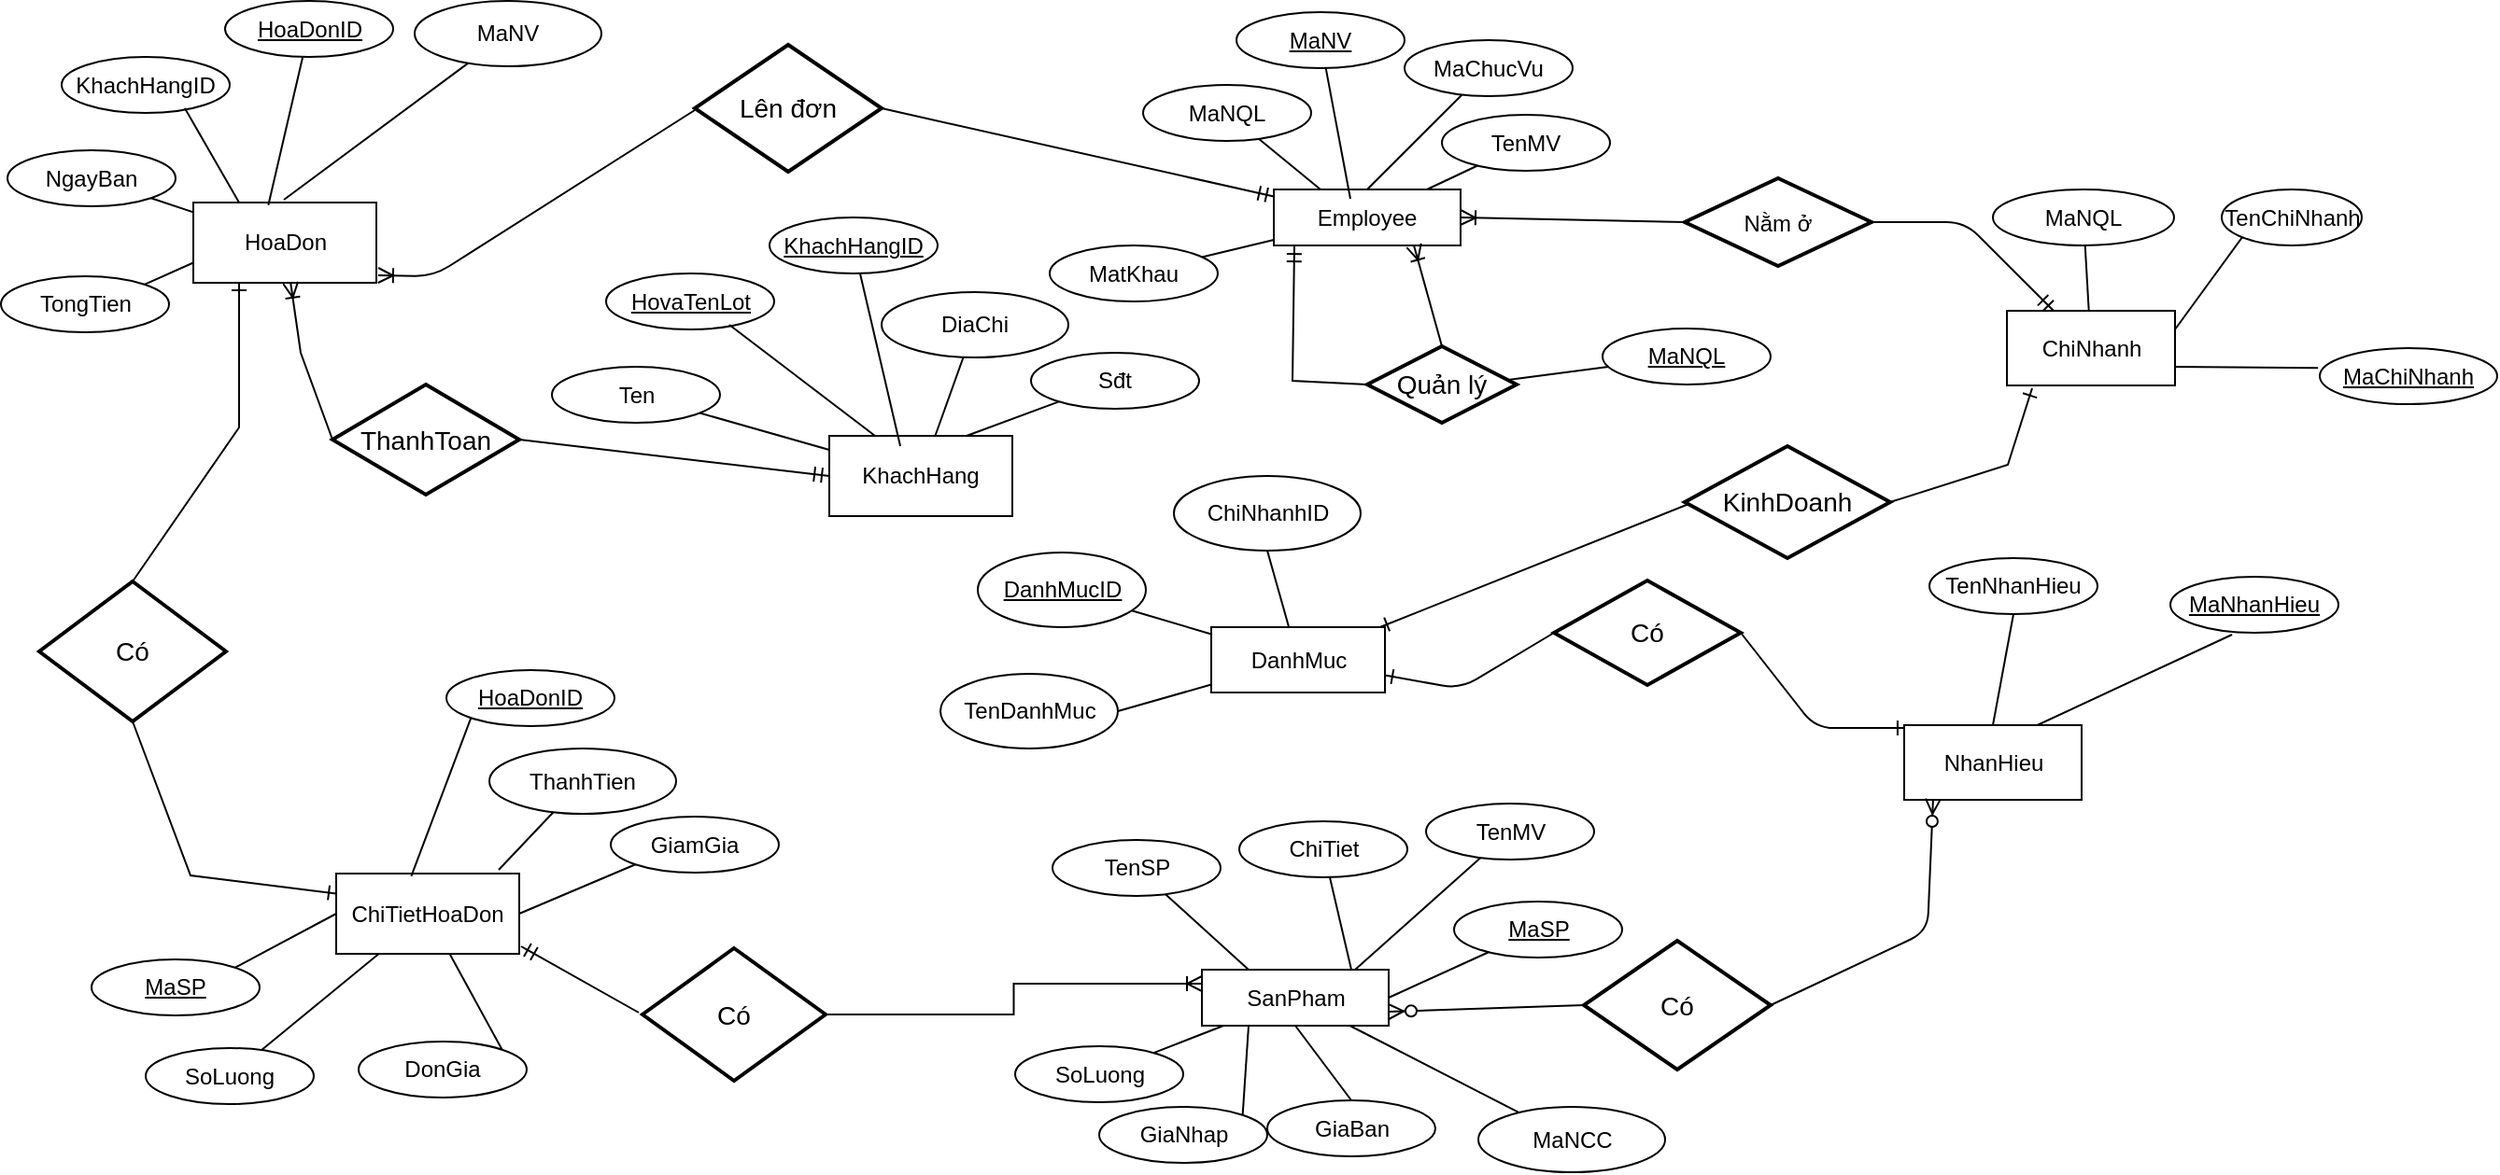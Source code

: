 <mxfile version="12.2.4" type="device" pages="1"><diagram id="_x_IiESc6k0myBUV_3Zr" name="Page-1"><mxGraphModel dx="3440" dy="748" grid="1" gridSize="10" guides="1" tooltips="1" connect="1" arrows="1" fold="1" page="1" pageScale="1" pageWidth="827" pageHeight="1169" math="0" shadow="0"><root><mxCell id="0"/><mxCell id="1" parent="0"/><mxCell id="TmPKmvp7IpZ8uY5S6Wpm-1" value="Employee" style="rounded=0;whiteSpace=wrap;html=1;direction=west;" parent="1" vertex="1"><mxGeometry x="-680" y="122.5" width="100" height="30" as="geometry"/></mxCell><mxCell id="TmPKmvp7IpZ8uY5S6Wpm-8" value="&lt;u&gt;MaNV&lt;/u&gt;" style="ellipse;whiteSpace=wrap;html=1;" parent="1" vertex="1"><mxGeometry x="-700" y="27.5" width="90" height="30" as="geometry"/></mxCell><mxCell id="TmPKmvp7IpZ8uY5S6Wpm-10" value="" style="endArrow=none;html=1;" parent="1" target="TmPKmvp7IpZ8uY5S6Wpm-8" edge="1"><mxGeometry width="50" height="50" relative="1" as="geometry"><mxPoint x="-639" y="127.5" as="sourcePoint"/><mxPoint x="-618" y="87.5" as="targetPoint"/></mxGeometry></mxCell><mxCell id="TmPKmvp7IpZ8uY5S6Wpm-11" value="MaNQL" style="ellipse;whiteSpace=wrap;html=1;" parent="1" vertex="1"><mxGeometry x="-750" y="66.5" width="90" height="30" as="geometry"/></mxCell><mxCell id="TmPKmvp7IpZ8uY5S6Wpm-14" value="" style="endArrow=none;html=1;exitX=0.75;exitY=1;exitDx=0;exitDy=0;" parent="1" source="TmPKmvp7IpZ8uY5S6Wpm-1" target="TmPKmvp7IpZ8uY5S6Wpm-11" edge="1"><mxGeometry width="50" height="50" relative="1" as="geometry"><mxPoint x="-740" y="127.5" as="sourcePoint"/><mxPoint x="-680" y="77.5" as="targetPoint"/></mxGeometry></mxCell><mxCell id="TmPKmvp7IpZ8uY5S6Wpm-15" value="MatKhau" style="ellipse;whiteSpace=wrap;html=1;" parent="1" vertex="1"><mxGeometry x="-800" y="152.5" width="90" height="30" as="geometry"/></mxCell><mxCell id="TmPKmvp7IpZ8uY5S6Wpm-16" value="TenMV" style="ellipse;whiteSpace=wrap;html=1;" parent="1" vertex="1"><mxGeometry x="-590" y="82.5" width="90" height="30" as="geometry"/></mxCell><mxCell id="TmPKmvp7IpZ8uY5S6Wpm-18" value="MaChucVu" style="ellipse;whiteSpace=wrap;html=1;" parent="1" vertex="1"><mxGeometry x="-610" y="42.5" width="90" height="30" as="geometry"/></mxCell><mxCell id="TmPKmvp7IpZ8uY5S6Wpm-20" value="" style="endArrow=none;html=1;" parent="1" source="TmPKmvp7IpZ8uY5S6Wpm-1" target="TmPKmvp7IpZ8uY5S6Wpm-15" edge="1"><mxGeometry width="50" height="50" relative="1" as="geometry"><mxPoint x="-800" y="227.5" as="sourcePoint"/><mxPoint x="-750" y="177.5" as="targetPoint"/></mxGeometry></mxCell><mxCell id="TmPKmvp7IpZ8uY5S6Wpm-21" value="" style="endArrow=none;html=1;exitX=0.5;exitY=1;exitDx=0;exitDy=0;" parent="1" source="TmPKmvp7IpZ8uY5S6Wpm-1" target="TmPKmvp7IpZ8uY5S6Wpm-18" edge="1"><mxGeometry width="50" height="50" relative="1" as="geometry"><mxPoint x="-670" y="147.5" as="sourcePoint"/><mxPoint x="-690" y="147.5" as="targetPoint"/></mxGeometry></mxCell><mxCell id="TmPKmvp7IpZ8uY5S6Wpm-22" value="" style="endArrow=none;html=1;entryX=0.18;entryY=1;entryDx=0;entryDy=0;entryPerimeter=0;" parent="1" source="TmPKmvp7IpZ8uY5S6Wpm-16" target="TmPKmvp7IpZ8uY5S6Wpm-1" edge="1"><mxGeometry width="50" height="50" relative="1" as="geometry"><mxPoint x="-660" y="157.5" as="sourcePoint"/><mxPoint x="-680" y="157.5" as="targetPoint"/></mxGeometry></mxCell><mxCell id="RlTYgYlYOI-cRhP62YDT-43" style="edgeStyle=none;rounded=0;orthogonalLoop=1;jettySize=auto;html=1;exitX=0;exitY=0.5;exitDx=0;exitDy=0;entryX=0.89;entryY=-0.017;entryDx=0;entryDy=0;entryPerimeter=0;startArrow=none;startFill=0;endArrow=ERmandOne;endFill=0;" edge="1" parent="1" source="RlTYgYlYOI-cRhP62YDT-58" target="TmPKmvp7IpZ8uY5S6Wpm-1"><mxGeometry relative="1" as="geometry"><mxPoint x="-622.5" y="227.5" as="sourcePoint"/><Array as="points"><mxPoint x="-670" y="225"/></Array></mxGeometry></mxCell><mxCell id="TmPKmvp7IpZ8uY5S6Wpm-24" value="&lt;u&gt;MaNQL&lt;/u&gt;" style="ellipse;whiteSpace=wrap;html=1;" parent="1" vertex="1"><mxGeometry x="-504" y="197" width="90" height="30" as="geometry"/></mxCell><mxCell id="TmPKmvp7IpZ8uY5S6Wpm-25" value="" style="endArrow=none;html=1;exitX=1;exitY=1;exitDx=0;exitDy=0;" parent="1" target="TmPKmvp7IpZ8uY5S6Wpm-24" edge="1"><mxGeometry width="50" height="50" relative="1" as="geometry"><mxPoint x="-577.5" y="227.5" as="sourcePoint"/><mxPoint x="-750" y="237.5" as="targetPoint"/></mxGeometry></mxCell><mxCell id="TmPKmvp7IpZ8uY5S6Wpm-28" value="" style="endArrow=ERoneToMany;startArrow=none;html=1;startFill=0;endFill=0;exitX=0.5;exitY=0;exitDx=0;exitDy=0;entryX=0.25;entryY=0;entryDx=0;entryDy=0;" parent="1" source="RlTYgYlYOI-cRhP62YDT-58" target="TmPKmvp7IpZ8uY5S6Wpm-1" edge="1"><mxGeometry width="50" height="50" relative="1" as="geometry"><mxPoint x="-600" y="190" as="sourcePoint"/><mxPoint x="-750" y="237.5" as="targetPoint"/><Array as="points"/></mxGeometry></mxCell><mxCell id="TmPKmvp7IpZ8uY5S6Wpm-39" value="" style="endArrow=ERoneToMany;html=1;startArrow=none;startFill=0;endFill=0;entryX=0;entryY=0.5;entryDx=0;entryDy=0;exitX=0;exitY=0.5;exitDx=0;exitDy=0;" parent="1" source="RlTYgYlYOI-cRhP62YDT-57" target="TmPKmvp7IpZ8uY5S6Wpm-1" edge="1"><mxGeometry width="50" height="50" relative="1" as="geometry"><mxPoint x="-457.128" y="141.223" as="sourcePoint"/><mxPoint x="-580" y="150" as="targetPoint"/></mxGeometry></mxCell><mxCell id="TmPKmvp7IpZ8uY5S6Wpm-40" value="" style="endArrow=ERmandOne;html=1;endFill=0;exitX=1;exitY=0.5;exitDx=0;exitDy=0;startArrow=none;startFill=0;" parent="1" source="RlTYgYlYOI-cRhP62YDT-57" target="TmPKmvp7IpZ8uY5S6Wpm-41" edge="1"><mxGeometry width="50" height="50" relative="1" as="geometry"><mxPoint x="-370" y="142.5" as="sourcePoint"/><mxPoint x="-410" y="220" as="targetPoint"/><Array as="points"><mxPoint x="-310" y="140"/></Array></mxGeometry></mxCell><mxCell id="TmPKmvp7IpZ8uY5S6Wpm-52" style="edgeStyle=none;rounded=0;orthogonalLoop=1;jettySize=auto;html=1;startArrow=none;startFill=0;endArrow=none;endFill=0;" parent="1" source="TmPKmvp7IpZ8uY5S6Wpm-41" target="TmPKmvp7IpZ8uY5S6Wpm-47" edge="1"><mxGeometry relative="1" as="geometry"><mxPoint x="-322.5" y="187.5" as="sourcePoint"/></mxGeometry></mxCell><mxCell id="TmPKmvp7IpZ8uY5S6Wpm-53" style="edgeStyle=none;rounded=0;orthogonalLoop=1;jettySize=auto;html=1;exitX=1;exitY=0.25;exitDx=0;exitDy=0;entryX=0;entryY=1;entryDx=0;entryDy=0;startArrow=none;startFill=0;endArrow=none;endFill=0;" parent="1" source="TmPKmvp7IpZ8uY5S6Wpm-41" target="TmPKmvp7IpZ8uY5S6Wpm-44" edge="1"><mxGeometry relative="1" as="geometry"/></mxCell><mxCell id="TmPKmvp7IpZ8uY5S6Wpm-54" style="edgeStyle=none;rounded=0;orthogonalLoop=1;jettySize=auto;html=1;exitX=1;exitY=0.75;exitDx=0;exitDy=0;entryX=0;entryY=1;entryDx=0;entryDy=0;startArrow=none;startFill=0;endArrow=none;endFill=0;" parent="1" source="TmPKmvp7IpZ8uY5S6Wpm-41" edge="1"><mxGeometry relative="1" as="geometry"><mxPoint x="-120.909" y="218.163" as="targetPoint"/></mxGeometry></mxCell><mxCell id="TmPKmvp7IpZ8uY5S6Wpm-41" value="ChiNhanh" style="rounded=0;whiteSpace=wrap;html=1;" parent="1" vertex="1"><mxGeometry x="-287.5" y="187.5" width="90" height="40" as="geometry"/></mxCell><mxCell id="TmPKmvp7IpZ8uY5S6Wpm-44" value="TenChiNhanh" style="ellipse;whiteSpace=wrap;html=1;" parent="1" vertex="1"><mxGeometry x="-172.5" y="122.5" width="75" height="30" as="geometry"/></mxCell><mxCell id="TmPKmvp7IpZ8uY5S6Wpm-45" value="&lt;u&gt;MaChiNhanh&lt;/u&gt;" style="ellipse;whiteSpace=wrap;html=1;" parent="1" vertex="1"><mxGeometry x="-120" y="207.5" width="95" height="30" as="geometry"/></mxCell><mxCell id="TmPKmvp7IpZ8uY5S6Wpm-47" value="MaNQL" style="ellipse;whiteSpace=wrap;html=1;" parent="1" vertex="1"><mxGeometry x="-295" y="122.5" width="97" height="30" as="geometry"/></mxCell><mxCell id="TmPKmvp7IpZ8uY5S6Wpm-57" style="edgeStyle=none;rounded=0;orthogonalLoop=1;jettySize=auto;html=1;entryX=0.15;entryY=1.038;entryDx=0;entryDy=0;startArrow=none;startFill=0;endArrow=ERone;endFill=0;exitX=1;exitY=0.5;exitDx=0;exitDy=0;entryPerimeter=0;" parent="1" source="RlTYgYlYOI-cRhP62YDT-55" target="TmPKmvp7IpZ8uY5S6Wpm-41" edge="1"><mxGeometry relative="1" as="geometry"><mxPoint x="-358" y="279.485" as="sourcePoint"/><Array as="points"><mxPoint x="-287" y="270"/></Array></mxGeometry></mxCell><mxCell id="TmPKmvp7IpZ8uY5S6Wpm-58" style="edgeStyle=none;rounded=0;orthogonalLoop=1;jettySize=auto;html=1;exitX=0.088;exitY=0.467;exitDx=0;exitDy=0;startArrow=none;startFill=0;endArrow=ERone;endFill=0;exitPerimeter=0;" parent="1" source="RlTYgYlYOI-cRhP62YDT-55" target="TmPKmvp7IpZ8uY5S6Wpm-59" edge="1"><mxGeometry relative="1" as="geometry"><mxPoint x="-625" y="370" as="targetPoint"/><mxPoint x="-433" y="291.995" as="sourcePoint"/></mxGeometry></mxCell><mxCell id="TmPKmvp7IpZ8uY5S6Wpm-60" style="edgeStyle=none;rounded=0;orthogonalLoop=1;jettySize=auto;html=1;startArrow=none;startFill=0;endArrow=none;endFill=0;" parent="1" source="TmPKmvp7IpZ8uY5S6Wpm-59" target="TmPKmvp7IpZ8uY5S6Wpm-61" edge="1"><mxGeometry relative="1" as="geometry"><mxPoint x="-773.5" y="388.5" as="targetPoint"/></mxGeometry></mxCell><mxCell id="TmPKmvp7IpZ8uY5S6Wpm-63" value="" style="edgeStyle=none;rounded=0;orthogonalLoop=1;jettySize=auto;html=1;startArrow=none;startFill=0;endArrow=none;endFill=0;entryX=1;entryY=0.5;entryDx=0;entryDy=0;" parent="1" source="TmPKmvp7IpZ8uY5S6Wpm-59" target="TmPKmvp7IpZ8uY5S6Wpm-64" edge="1"><mxGeometry relative="1" as="geometry"><mxPoint x="-743.5" y="397.81" as="targetPoint"/></mxGeometry></mxCell><mxCell id="TmPKmvp7IpZ8uY5S6Wpm-59" value="DanhMuc" style="rounded=0;whiteSpace=wrap;html=1;" parent="1" vertex="1"><mxGeometry x="-713.5" y="357" width="93" height="35" as="geometry"/></mxCell><mxCell id="TmPKmvp7IpZ8uY5S6Wpm-61" value="&lt;u&gt;DanhMucID&lt;/u&gt;" style="ellipse;whiteSpace=wrap;html=1;" parent="1" vertex="1"><mxGeometry x="-838.5" y="317" width="90" height="40" as="geometry"/></mxCell><mxCell id="TmPKmvp7IpZ8uY5S6Wpm-64" value="TenDanhMuc" style="ellipse;whiteSpace=wrap;html=1;" parent="1" vertex="1"><mxGeometry x="-858.5" y="382" width="95" height="40" as="geometry"/></mxCell><mxCell id="TmPKmvp7IpZ8uY5S6Wpm-68" value="" style="edgeStyle=none;rounded=0;orthogonalLoop=1;jettySize=auto;html=1;startArrow=none;startFill=0;endArrow=none;endFill=0;exitX=0.5;exitY=1;exitDx=0;exitDy=0;" parent="1" target="TmPKmvp7IpZ8uY5S6Wpm-59" edge="1" source="TmPKmvp7IpZ8uY5S6Wpm-66"><mxGeometry relative="1" as="geometry"><mxPoint x="-663.5" y="438" as="targetPoint"/><mxPoint x="-633.027" y="341.912" as="sourcePoint"/></mxGeometry></mxCell><mxCell id="TmPKmvp7IpZ8uY5S6Wpm-66" value="ChiNhanhID" style="ellipse;whiteSpace=wrap;html=1;" parent="1" vertex="1"><mxGeometry x="-733.5" y="276" width="100" height="40" as="geometry"/></mxCell><mxCell id="TmPKmvp7IpZ8uY5S6Wpm-69" value="NhanHieu" style="rounded=0;whiteSpace=wrap;html=1;" parent="1" vertex="1"><mxGeometry x="-342.5" y="409.5" width="95" height="40" as="geometry"/></mxCell><mxCell id="pbFujCSzRlfH95F6K-B1-1" value="" style="endArrow=ERone;html=1;exitX=0;exitY=0.5;exitDx=0;exitDy=0;startArrow=none;startFill=0;endFill=0;" parent="1" source="RlTYgYlYOI-cRhP62YDT-52" target="TmPKmvp7IpZ8uY5S6Wpm-59" edge="1"><mxGeometry width="50" height="50" relative="1" as="geometry"><mxPoint x="-588.5" y="402" as="sourcePoint"/><mxPoint x="-808.5" y="492" as="targetPoint"/><Array as="points"><mxPoint x="-580" y="390"/></Array></mxGeometry></mxCell><mxCell id="pbFujCSzRlfH95F6K-B1-3" value="&lt;u&gt;MaNhanHieu&lt;/u&gt;" style="ellipse;whiteSpace=wrap;html=1;" parent="1" vertex="1"><mxGeometry x="-200" y="330" width="90" height="30" as="geometry"/></mxCell><mxCell id="pbFujCSzRlfH95F6K-B1-4" value="TenNhanHieu" style="ellipse;whiteSpace=wrap;html=1;" parent="1" vertex="1"><mxGeometry x="-329" y="320" width="90" height="30" as="geometry"/></mxCell><mxCell id="pbFujCSzRlfH95F6K-B1-11" value="" style="endArrow=none;html=1;entryX=0.5;entryY=1;entryDx=0;entryDy=0;exitX=0.5;exitY=0;exitDx=0;exitDy=0;" parent="1" source="TmPKmvp7IpZ8uY5S6Wpm-69" target="pbFujCSzRlfH95F6K-B1-4" edge="1"><mxGeometry width="50" height="50" relative="1" as="geometry"><mxPoint x="-270" y="400" as="sourcePoint"/><mxPoint x="-220" y="350" as="targetPoint"/></mxGeometry></mxCell><mxCell id="pbFujCSzRlfH95F6K-B1-12" value="" style="endArrow=none;html=1;entryX=0.367;entryY=1.033;entryDx=0;entryDy=0;entryPerimeter=0;exitX=0.75;exitY=0;exitDx=0;exitDy=0;" parent="1" source="TmPKmvp7IpZ8uY5S6Wpm-69" target="pbFujCSzRlfH95F6K-B1-3" edge="1"><mxGeometry width="50" height="50" relative="1" as="geometry"><mxPoint x="-180" y="430" as="sourcePoint"/><mxPoint x="-130" y="380" as="targetPoint"/></mxGeometry></mxCell><mxCell id="pbFujCSzRlfH95F6K-B1-14" value="SanPham" style="rounded=0;whiteSpace=wrap;html=1;direction=west;" parent="1" vertex="1"><mxGeometry x="-718.5" y="540.5" width="100" height="30" as="geometry"/></mxCell><mxCell id="pbFujCSzRlfH95F6K-B1-15" value="&lt;u&gt;MaSP&lt;/u&gt;" style="ellipse;whiteSpace=wrap;html=1;" parent="1" vertex="1"><mxGeometry x="-583.5" y="504" width="90" height="30" as="geometry"/></mxCell><mxCell id="pbFujCSzRlfH95F6K-B1-16" value="" style="endArrow=none;html=1;" parent="1" target="pbFujCSzRlfH95F6K-B1-15" edge="1"><mxGeometry width="50" height="50" relative="1" as="geometry"><mxPoint x="-618.5" y="555.5" as="sourcePoint"/><mxPoint x="-646.5" y="520.5" as="targetPoint"/></mxGeometry></mxCell><mxCell id="pbFujCSzRlfH95F6K-B1-17" value="TenSP" style="ellipse;whiteSpace=wrap;html=1;" parent="1" vertex="1"><mxGeometry x="-798.5" y="471" width="90" height="30" as="geometry"/></mxCell><mxCell id="pbFujCSzRlfH95F6K-B1-18" value="" style="endArrow=none;html=1;exitX=0.75;exitY=1;exitDx=0;exitDy=0;" parent="1" source="pbFujCSzRlfH95F6K-B1-14" target="pbFujCSzRlfH95F6K-B1-17" edge="1"><mxGeometry width="50" height="50" relative="1" as="geometry"><mxPoint x="-768.5" y="560.5" as="sourcePoint"/><mxPoint x="-748.93" y="525.103" as="targetPoint"/></mxGeometry></mxCell><mxCell id="pbFujCSzRlfH95F6K-B1-19" value="SoLuong" style="ellipse;whiteSpace=wrap;html=1;" parent="1" vertex="1"><mxGeometry x="-818.5" y="581.5" width="90" height="30" as="geometry"/></mxCell><mxCell id="pbFujCSzRlfH95F6K-B1-20" value="TenMV" style="ellipse;whiteSpace=wrap;html=1;" parent="1" vertex="1"><mxGeometry x="-598.5" y="451.5" width="90" height="30" as="geometry"/></mxCell><mxCell id="pbFujCSzRlfH95F6K-B1-21" value="ChiTiet" style="ellipse;whiteSpace=wrap;html=1;" parent="1" vertex="1"><mxGeometry x="-698.5" y="461" width="90" height="30" as="geometry"/></mxCell><mxCell id="pbFujCSzRlfH95F6K-B1-22" value="" style="endArrow=none;html=1;" parent="1" source="pbFujCSzRlfH95F6K-B1-14" target="pbFujCSzRlfH95F6K-B1-19" edge="1"><mxGeometry width="50" height="50" relative="1" as="geometry"><mxPoint x="-828.5" y="660.5" as="sourcePoint"/><mxPoint x="-778.5" y="610.5" as="targetPoint"/></mxGeometry></mxCell><mxCell id="pbFujCSzRlfH95F6K-B1-23" value="" style="endArrow=none;html=1;" parent="1" target="pbFujCSzRlfH95F6K-B1-21" edge="1"><mxGeometry width="50" height="50" relative="1" as="geometry"><mxPoint x="-638.5" y="540.5" as="sourcePoint"/><mxPoint x="-718.5" y="580.5" as="targetPoint"/></mxGeometry></mxCell><mxCell id="pbFujCSzRlfH95F6K-B1-24" value="" style="endArrow=none;html=1;entryX=0.18;entryY=1;entryDx=0;entryDy=0;entryPerimeter=0;" parent="1" source="pbFujCSzRlfH95F6K-B1-20" target="pbFujCSzRlfH95F6K-B1-14" edge="1"><mxGeometry width="50" height="50" relative="1" as="geometry"><mxPoint x="-688.5" y="590.5" as="sourcePoint"/><mxPoint x="-708.5" y="590.5" as="targetPoint"/></mxGeometry></mxCell><mxCell id="pbFujCSzRlfH95F6K-B1-26" value="GiaNhap" style="ellipse;whiteSpace=wrap;html=1;" parent="1" vertex="1"><mxGeometry x="-773.5" y="614" width="90" height="30" as="geometry"/></mxCell><mxCell id="pbFujCSzRlfH95F6K-B1-27" value="" style="endArrow=none;html=1;entryX=1;entryY=0;entryDx=0;entryDy=0;exitX=0.75;exitY=0;exitDx=0;exitDy=0;" parent="1" source="pbFujCSzRlfH95F6K-B1-14" target="pbFujCSzRlfH95F6K-B1-26" edge="1"><mxGeometry width="50" height="50" relative="1" as="geometry"><mxPoint x="-686" y="638" as="sourcePoint"/><mxPoint x="-778.5" y="670.5" as="targetPoint"/></mxGeometry></mxCell><mxCell id="pbFujCSzRlfH95F6K-B1-29" value="GiaBan" style="ellipse;whiteSpace=wrap;html=1;" parent="1" vertex="1"><mxGeometry x="-683.5" y="610.5" width="90" height="30" as="geometry"/></mxCell><mxCell id="pbFujCSzRlfH95F6K-B1-30" value="MaNCC" style="ellipse;whiteSpace=wrap;html=1;" parent="1" vertex="1"><mxGeometry x="-570.5" y="614" width="100" height="35" as="geometry"/></mxCell><mxCell id="pbFujCSzRlfH95F6K-B1-31" value="" style="endArrow=none;html=1;exitX=0.5;exitY=0;exitDx=0;exitDy=0;entryX=0.5;entryY=0;entryDx=0;entryDy=0;" parent="1" source="pbFujCSzRlfH95F6K-B1-29" target="pbFujCSzRlfH95F6K-B1-14" edge="1"><mxGeometry width="50" height="50" relative="1" as="geometry"><mxPoint x="-838.5" y="710.5" as="sourcePoint"/><mxPoint x="-788.5" y="660.5" as="targetPoint"/></mxGeometry></mxCell><mxCell id="pbFujCSzRlfH95F6K-B1-32" value="" style="endArrow=none;html=1;" parent="1" source="pbFujCSzRlfH95F6K-B1-14" target="pbFujCSzRlfH95F6K-B1-30" edge="1"><mxGeometry width="50" height="50" relative="1" as="geometry"><mxPoint x="-688.5" y="680.5" as="sourcePoint"/><mxPoint x="-638.5" y="630.5" as="targetPoint"/></mxGeometry></mxCell><mxCell id="pbFujCSzRlfH95F6K-B1-34" value="ChiTietHoaDon" style="rounded=0;whiteSpace=wrap;html=1;direction=west;" parent="1" vertex="1"><mxGeometry x="-1182" y="489" width="98" height="43" as="geometry"/></mxCell><mxCell id="pbFujCSzRlfH95F6K-B1-35" value="&lt;u&gt;HoaDonID&lt;/u&gt;" style="ellipse;whiteSpace=wrap;html=1;" parent="1" vertex="1"><mxGeometry x="-1123" y="380" width="90" height="30" as="geometry"/></mxCell><mxCell id="pbFujCSzRlfH95F6K-B1-36" value="" style="endArrow=none;html=1;exitX=0.59;exitY=0.967;exitDx=0;exitDy=0;exitPerimeter=0;entryX=0;entryY=1;entryDx=0;entryDy=0;" parent="1" source="pbFujCSzRlfH95F6K-B1-34" target="pbFujCSzRlfH95F6K-B1-35" edge="1"><mxGeometry width="50" height="50" relative="1" as="geometry"><mxPoint x="-1131.5" y="508.5" as="sourcePoint"/><mxPoint x="-1123.342" y="410.959" as="targetPoint"/></mxGeometry></mxCell><mxCell id="pbFujCSzRlfH95F6K-B1-37" value="&lt;u&gt;MaSP&lt;/u&gt;" style="ellipse;whiteSpace=wrap;html=1;" parent="1" vertex="1"><mxGeometry x="-1313" y="535" width="90" height="30" as="geometry"/></mxCell><mxCell id="pbFujCSzRlfH95F6K-B1-38" value="" style="endArrow=none;html=1;exitX=1;exitY=0.5;exitDx=0;exitDy=0;entryX=1;entryY=0;entryDx=0;entryDy=0;" parent="1" source="pbFujCSzRlfH95F6K-B1-34" target="pbFujCSzRlfH95F6K-B1-37" edge="1"><mxGeometry width="50" height="50" relative="1" as="geometry"><mxPoint x="-1232.5" y="508.5" as="sourcePoint"/><mxPoint x="-1212.93" y="473.103" as="targetPoint"/></mxGeometry></mxCell><mxCell id="pbFujCSzRlfH95F6K-B1-39" value="SoLuong" style="ellipse;whiteSpace=wrap;html=1;" parent="1" vertex="1"><mxGeometry x="-1284" y="582.5" width="90" height="30" as="geometry"/></mxCell><mxCell id="pbFujCSzRlfH95F6K-B1-42" value="" style="endArrow=none;html=1;" parent="1" source="pbFujCSzRlfH95F6K-B1-34" target="pbFujCSzRlfH95F6K-B1-39" edge="1"><mxGeometry width="50" height="50" relative="1" as="geometry"><mxPoint x="-1292.5" y="608.5" as="sourcePoint"/><mxPoint x="-1242.5" y="558.5" as="targetPoint"/></mxGeometry></mxCell><mxCell id="pbFujCSzRlfH95F6K-B1-45" value="DonGia" style="ellipse;whiteSpace=wrap;html=1;" parent="1" vertex="1"><mxGeometry x="-1170" y="579" width="90" height="30" as="geometry"/></mxCell><mxCell id="pbFujCSzRlfH95F6K-B1-46" value="" style="endArrow=none;html=1;entryX=1;entryY=0;entryDx=0;entryDy=0;" parent="1" source="pbFujCSzRlfH95F6K-B1-34" target="pbFujCSzRlfH95F6K-B1-45" edge="1"><mxGeometry width="50" height="50" relative="1" as="geometry"><mxPoint x="-1150" y="586" as="sourcePoint"/><mxPoint x="-1242.5" y="618.5" as="targetPoint"/></mxGeometry></mxCell><mxCell id="pbFujCSzRlfH95F6K-B1-47" value="GiamGia" style="ellipse;whiteSpace=wrap;html=1;" parent="1" vertex="1"><mxGeometry x="-1035" y="458.5" width="90" height="30" as="geometry"/></mxCell><mxCell id="pbFujCSzRlfH95F6K-B1-48" value="ThanhTien" style="ellipse;whiteSpace=wrap;html=1;" parent="1" vertex="1"><mxGeometry x="-1100" y="422" width="100" height="35" as="geometry"/></mxCell><mxCell id="pbFujCSzRlfH95F6K-B1-49" value="" style="endArrow=none;html=1;exitX=0;exitY=1;exitDx=0;exitDy=0;entryX=0;entryY=0.5;entryDx=0;entryDy=0;" parent="1" source="pbFujCSzRlfH95F6K-B1-47" target="pbFujCSzRlfH95F6K-B1-34" edge="1"><mxGeometry width="50" height="50" relative="1" as="geometry"><mxPoint x="-1302.5" y="658.5" as="sourcePoint"/><mxPoint x="-1252.5" y="608.5" as="targetPoint"/></mxGeometry></mxCell><mxCell id="pbFujCSzRlfH95F6K-B1-50" value="" style="endArrow=none;html=1;" parent="1" target="pbFujCSzRlfH95F6K-B1-48" edge="1"><mxGeometry width="50" height="50" relative="1" as="geometry"><mxPoint x="-1095" y="487" as="sourcePoint"/><mxPoint x="-1102.5" y="578.5" as="targetPoint"/></mxGeometry></mxCell><mxCell id="pbFujCSzRlfH95F6K-B1-54" value="" style="endArrow=ERzeroToMany;html=1;exitX=1;exitY=0.5;exitDx=0;exitDy=0;endFill=1;entryX=0.163;entryY=0.988;entryDx=0;entryDy=0;entryPerimeter=0;" parent="1" source="RlTYgYlYOI-cRhP62YDT-54" target="TmPKmvp7IpZ8uY5S6Wpm-69" edge="1"><mxGeometry width="50" height="50" relative="1" as="geometry"><mxPoint x="-405" y="495" as="sourcePoint"/><mxPoint x="-275.5" y="410" as="targetPoint"/><Array as="points"><mxPoint x="-330" y="520"/></Array></mxGeometry></mxCell><mxCell id="pbFujCSzRlfH95F6K-B1-56" value="" style="endArrow=none;html=1;entryX=0;entryY=0.5;entryDx=0;entryDy=0;exitX=0;exitY=0.25;exitDx=0;exitDy=0;endFill=0;startArrow=ERzeroToMany;startFill=1;" parent="1" source="pbFujCSzRlfH95F6K-B1-14" target="RlTYgYlYOI-cRhP62YDT-54" edge="1"><mxGeometry width="50" height="50" relative="1" as="geometry"><mxPoint x="-548.5" y="585.5" as="sourcePoint"/><mxPoint x="-513.5" y="556.5" as="targetPoint"/></mxGeometry></mxCell><mxCell id="pbFujCSzRlfH95F6K-B1-57" value="" style="endArrow=none;html=1;entryX=1;entryY=0.5;entryDx=0;entryDy=0;endFill=0;startArrow=ERone;startFill=0;exitX=0.005;exitY=0.038;exitDx=0;exitDy=0;exitPerimeter=0;" parent="1" source="TmPKmvp7IpZ8uY5S6Wpm-69" edge="1"><mxGeometry width="50" height="50" relative="1" as="geometry"><mxPoint x="-340" y="408" as="sourcePoint"/><mxPoint x="-430" y="360" as="targetPoint"/><Array as="points"><mxPoint x="-390" y="411"/></Array></mxGeometry></mxCell><mxCell id="pbFujCSzRlfH95F6K-B1-58" value="" style="endArrow=ERmandOne;html=1;entryX=-0.01;entryY=0.093;entryDx=0;entryDy=0;entryPerimeter=0;exitX=0;exitY=0.5;exitDx=0;exitDy=0;startArrow=none;startFill=0;endFill=0;" parent="1" target="pbFujCSzRlfH95F6K-B1-34" edge="1"><mxGeometry width="50" height="50" relative="1" as="geometry"><mxPoint x="-1020" y="563.5" as="sourcePoint"/><mxPoint x="-1005" y="596" as="targetPoint"/></mxGeometry></mxCell><mxCell id="RlTYgYlYOI-cRhP62YDT-3" value="" style="edgeStyle=orthogonalEdgeStyle;rounded=0;orthogonalLoop=1;jettySize=auto;html=1;entryX=1;entryY=0.75;entryDx=0;entryDy=0;endArrow=ERoneToMany;endFill=0;exitX=1;exitY=0.5;exitDx=0;exitDy=0;" edge="1" parent="1" source="RlTYgYlYOI-cRhP62YDT-53" target="pbFujCSzRlfH95F6K-B1-14"><mxGeometry relative="1" as="geometry"><mxPoint x="-929.611" y="625.5" as="sourcePoint"/><mxPoint x="-798.5" y="548" as="targetPoint"/></mxGeometry></mxCell><mxCell id="RlTYgYlYOI-cRhP62YDT-12" value="HoaDon" style="rounded=0;whiteSpace=wrap;html=1;direction=west;" vertex="1" parent="1"><mxGeometry x="-1258.5" y="129.5" width="98" height="43" as="geometry"/></mxCell><mxCell id="RlTYgYlYOI-cRhP62YDT-13" value="&lt;u&gt;HoaDonID&lt;/u&gt;" style="ellipse;whiteSpace=wrap;html=1;" vertex="1" parent="1"><mxGeometry x="-1241.5" y="21.5" width="90" height="30" as="geometry"/></mxCell><mxCell id="RlTYgYlYOI-cRhP62YDT-14" value="" style="endArrow=none;html=1;exitX=0.59;exitY=0.967;exitDx=0;exitDy=0;exitPerimeter=0;" edge="1" parent="1" source="RlTYgYlYOI-cRhP62YDT-12" target="RlTYgYlYOI-cRhP62YDT-13"><mxGeometry width="50" height="50" relative="1" as="geometry"><mxPoint x="-1208" y="149" as="sourcePoint"/><mxPoint x="-1187" y="109" as="targetPoint"/></mxGeometry></mxCell><mxCell id="RlTYgYlYOI-cRhP62YDT-15" value="KhachHangID" style="ellipse;whiteSpace=wrap;html=1;" vertex="1" parent="1"><mxGeometry x="-1329" y="51.5" width="90" height="30" as="geometry"/></mxCell><mxCell id="RlTYgYlYOI-cRhP62YDT-16" value="" style="endArrow=none;html=1;exitX=0.75;exitY=1;exitDx=0;exitDy=0;entryX=0.733;entryY=0.917;entryDx=0;entryDy=0;entryPerimeter=0;" edge="1" parent="1" source="RlTYgYlYOI-cRhP62YDT-12" target="RlTYgYlYOI-cRhP62YDT-15"><mxGeometry width="50" height="50" relative="1" as="geometry"><mxPoint x="-1309" y="149" as="sourcePoint"/><mxPoint x="-1289.43" y="113.603" as="targetPoint"/></mxGeometry></mxCell><mxCell id="RlTYgYlYOI-cRhP62YDT-17" value="NgayBan" style="ellipse;whiteSpace=wrap;html=1;" vertex="1" parent="1"><mxGeometry x="-1358" y="101.5" width="90" height="30" as="geometry"/></mxCell><mxCell id="RlTYgYlYOI-cRhP62YDT-18" value="" style="endArrow=none;html=1;" edge="1" parent="1" source="RlTYgYlYOI-cRhP62YDT-12" target="RlTYgYlYOI-cRhP62YDT-17"><mxGeometry width="50" height="50" relative="1" as="geometry"><mxPoint x="-1369" y="249" as="sourcePoint"/><mxPoint x="-1319" y="199" as="targetPoint"/></mxGeometry></mxCell><mxCell id="RlTYgYlYOI-cRhP62YDT-19" value="TongTien" style="ellipse;whiteSpace=wrap;html=1;" vertex="1" parent="1"><mxGeometry x="-1361.5" y="169" width="90" height="30" as="geometry"/></mxCell><mxCell id="RlTYgYlYOI-cRhP62YDT-20" value="" style="endArrow=none;html=1;entryX=1;entryY=0;entryDx=0;entryDy=0;exitX=1;exitY=0.25;exitDx=0;exitDy=0;" edge="1" parent="1" source="RlTYgYlYOI-cRhP62YDT-12" target="RlTYgYlYOI-cRhP62YDT-19"><mxGeometry width="50" height="50" relative="1" as="geometry"><mxPoint x="-1226.5" y="226.5" as="sourcePoint"/><mxPoint x="-1319" y="259" as="targetPoint"/></mxGeometry></mxCell><mxCell id="RlTYgYlYOI-cRhP62YDT-22" value="MaNV" style="ellipse;whiteSpace=wrap;html=1;" vertex="1" parent="1"><mxGeometry x="-1140" y="21.5" width="100" height="35" as="geometry"/></mxCell><mxCell id="RlTYgYlYOI-cRhP62YDT-24" value="" style="endArrow=none;html=1;" edge="1" parent="1" target="RlTYgYlYOI-cRhP62YDT-22"><mxGeometry width="50" height="50" relative="1" as="geometry"><mxPoint x="-1210" y="128" as="sourcePoint"/><mxPoint x="-1179" y="219" as="targetPoint"/></mxGeometry></mxCell><mxCell id="RlTYgYlYOI-cRhP62YDT-25" value="" style="endArrow=ERoneToMany;html=1;entryX=-0.01;entryY=0.093;entryDx=0;entryDy=0;entryPerimeter=0;startArrow=none;startFill=0;endFill=0;" edge="1" parent="1" target="RlTYgYlYOI-cRhP62YDT-12"><mxGeometry width="50" height="50" relative="1" as="geometry"><mxPoint x="-990" y="80" as="sourcePoint"/><mxPoint x="-1081.5" y="236.5" as="targetPoint"/><Array as="points"><mxPoint x="-1130" y="169"/></Array></mxGeometry></mxCell><mxCell id="RlTYgYlYOI-cRhP62YDT-26" value="KhachHang" style="rounded=0;whiteSpace=wrap;html=1;direction=west;" vertex="1" parent="1"><mxGeometry x="-918" y="254.5" width="98" height="43" as="geometry"/></mxCell><mxCell id="RlTYgYlYOI-cRhP62YDT-27" value="&lt;u&gt;KhachHangID&lt;/u&gt;" style="ellipse;whiteSpace=wrap;html=1;" vertex="1" parent="1"><mxGeometry x="-950" y="137.5" width="90" height="30" as="geometry"/></mxCell><mxCell id="RlTYgYlYOI-cRhP62YDT-28" value="" style="endArrow=none;html=1;exitX=0.612;exitY=0.872;exitDx=0;exitDy=0;exitPerimeter=0;" edge="1" parent="1" source="RlTYgYlYOI-cRhP62YDT-26" target="RlTYgYlYOI-cRhP62YDT-27"><mxGeometry width="50" height="50" relative="1" as="geometry"><mxPoint x="-927" y="246.5" as="sourcePoint"/><mxPoint x="-895.5" y="225" as="targetPoint"/></mxGeometry></mxCell><mxCell id="RlTYgYlYOI-cRhP62YDT-29" value="&lt;u&gt;HovaTenLot&lt;/u&gt;" style="ellipse;whiteSpace=wrap;html=1;" vertex="1" parent="1"><mxGeometry x="-1037.5" y="167.5" width="90" height="30" as="geometry"/></mxCell><mxCell id="RlTYgYlYOI-cRhP62YDT-30" value="" style="endArrow=none;html=1;exitX=0.75;exitY=1;exitDx=0;exitDy=0;entryX=0.733;entryY=0.917;entryDx=0;entryDy=0;entryPerimeter=0;" edge="1" parent="1" source="RlTYgYlYOI-cRhP62YDT-26" target="RlTYgYlYOI-cRhP62YDT-29"><mxGeometry width="50" height="50" relative="1" as="geometry"><mxPoint x="-1017.5" y="265" as="sourcePoint"/><mxPoint x="-997.93" y="229.603" as="targetPoint"/></mxGeometry></mxCell><mxCell id="RlTYgYlYOI-cRhP62YDT-31" value="Ten" style="ellipse;whiteSpace=wrap;html=1;" vertex="1" parent="1"><mxGeometry x="-1066.5" y="217.5" width="90" height="30" as="geometry"/></mxCell><mxCell id="RlTYgYlYOI-cRhP62YDT-32" value="" style="endArrow=none;html=1;" edge="1" parent="1" source="RlTYgYlYOI-cRhP62YDT-26" target="RlTYgYlYOI-cRhP62YDT-31"><mxGeometry width="50" height="50" relative="1" as="geometry"><mxPoint x="-1077.5" y="365" as="sourcePoint"/><mxPoint x="-1027.5" y="315" as="targetPoint"/></mxGeometry></mxCell><mxCell id="RlTYgYlYOI-cRhP62YDT-33" value="Sđt" style="ellipse;whiteSpace=wrap;html=1;" vertex="1" parent="1"><mxGeometry x="-810" y="210" width="90" height="30" as="geometry"/></mxCell><mxCell id="RlTYgYlYOI-cRhP62YDT-34" value="" style="endArrow=none;html=1;exitX=0.25;exitY=1;exitDx=0;exitDy=0;" edge="1" parent="1" source="RlTYgYlYOI-cRhP62YDT-26" target="RlTYgYlYOI-cRhP62YDT-33"><mxGeometry width="50" height="50" relative="1" as="geometry"><mxPoint x="-935" y="342.5" as="sourcePoint"/><mxPoint x="-1027.5" y="375" as="targetPoint"/></mxGeometry></mxCell><mxCell id="RlTYgYlYOI-cRhP62YDT-36" value="DiaChi" style="ellipse;whiteSpace=wrap;html=1;" vertex="1" parent="1"><mxGeometry x="-890" y="177.5" width="100" height="35" as="geometry"/></mxCell><mxCell id="RlTYgYlYOI-cRhP62YDT-38" value="" style="endArrow=none;html=1;" edge="1" parent="1" target="RlTYgYlYOI-cRhP62YDT-36" source="RlTYgYlYOI-cRhP62YDT-26"><mxGeometry width="50" height="50" relative="1" as="geometry"><mxPoint x="-880" y="243.5" as="sourcePoint"/><mxPoint x="-887.5" y="335" as="targetPoint"/></mxGeometry></mxCell><mxCell id="RlTYgYlYOI-cRhP62YDT-39" value="" style="endArrow=ERmandOne;html=1;entryX=1;entryY=0.5;entryDx=0;entryDy=0;startArrow=none;startFill=0;endFill=0;exitX=1;exitY=0.5;exitDx=0;exitDy=0;" edge="1" parent="1" target="RlTYgYlYOI-cRhP62YDT-26" source="RlTYgYlYOI-cRhP62YDT-61"><mxGeometry width="50" height="50" relative="1" as="geometry"><mxPoint x="-1084" y="255" as="sourcePoint"/><mxPoint x="-790" y="352.5" as="targetPoint"/></mxGeometry></mxCell><mxCell id="RlTYgYlYOI-cRhP62YDT-42" style="edgeStyle=none;rounded=0;orthogonalLoop=1;jettySize=auto;html=1;exitX=1;exitY=0.5;exitDx=0;exitDy=0;startArrow=none;startFill=0;endArrow=ERmandOne;endFill=0;" edge="1" parent="1" source="RlTYgYlYOI-cRhP62YDT-41" target="TmPKmvp7IpZ8uY5S6Wpm-1"><mxGeometry relative="1" as="geometry"/></mxCell><mxCell id="RlTYgYlYOI-cRhP62YDT-41" value="Lên đơn" style="shape=rhombus;strokeWidth=2;fontSize=17;perimeter=rhombusPerimeter;whiteSpace=wrap;html=1;align=center;fontSize=14;" vertex="1" parent="1"><mxGeometry x="-990" y="45" width="100" height="68" as="geometry"/></mxCell><mxCell id="RlTYgYlYOI-cRhP62YDT-47" style="edgeStyle=none;rounded=0;orthogonalLoop=1;jettySize=auto;html=1;exitX=0;exitY=0.5;exitDx=0;exitDy=0;startArrow=none;startFill=0;endArrow=ERoneToMany;endFill=0;" edge="1" parent="1" source="RlTYgYlYOI-cRhP62YDT-61" target="RlTYgYlYOI-cRhP62YDT-12"><mxGeometry relative="1" as="geometry"><mxPoint x="-1166" y="255" as="sourcePoint"/><Array as="points"><mxPoint x="-1201" y="210"/></Array></mxGeometry></mxCell><mxCell id="RlTYgYlYOI-cRhP62YDT-50" style="edgeStyle=none;rounded=0;orthogonalLoop=1;jettySize=auto;html=1;exitX=0.5;exitY=0;exitDx=0;exitDy=0;startArrow=none;startFill=0;endArrow=ERone;endFill=0;entryX=0.75;entryY=0;entryDx=0;entryDy=0;" edge="1" parent="1" source="RlTYgYlYOI-cRhP62YDT-49" target="RlTYgYlYOI-cRhP62YDT-12"><mxGeometry relative="1" as="geometry"><mxPoint x="-1230" y="180" as="targetPoint"/><Array as="points"><mxPoint x="-1234" y="250"/></Array></mxGeometry></mxCell><mxCell id="RlTYgYlYOI-cRhP62YDT-51" style="edgeStyle=none;rounded=0;orthogonalLoop=1;jettySize=auto;html=1;exitX=0.5;exitY=1;exitDx=0;exitDy=0;startArrow=none;startFill=0;endArrow=ERone;endFill=0;entryX=1;entryY=0.75;entryDx=0;entryDy=0;" edge="1" parent="1" source="RlTYgYlYOI-cRhP62YDT-49" target="pbFujCSzRlfH95F6K-B1-34"><mxGeometry relative="1" as="geometry"><mxPoint x="-1190" y="480" as="targetPoint"/><Array as="points"><mxPoint x="-1260" y="490"/></Array></mxGeometry></mxCell><mxCell id="RlTYgYlYOI-cRhP62YDT-49" value="Có" style="shape=rhombus;strokeWidth=2;fontSize=17;perimeter=rhombusPerimeter;whiteSpace=wrap;html=1;align=center;fontSize=14;" vertex="1" parent="1"><mxGeometry x="-1341" y="332.5" width="100" height="75" as="geometry"/></mxCell><mxCell id="RlTYgYlYOI-cRhP62YDT-52" value="Có" style="shape=rhombus;strokeWidth=2;fontSize=17;perimeter=rhombusPerimeter;whiteSpace=wrap;html=1;align=center;fontSize=14;" vertex="1" parent="1"><mxGeometry x="-530" y="332" width="100" height="56" as="geometry"/></mxCell><mxCell id="RlTYgYlYOI-cRhP62YDT-53" value="Có" style="shape=rhombus;strokeWidth=2;fontSize=17;perimeter=rhombusPerimeter;whiteSpace=wrap;html=1;align=center;fontSize=14;" vertex="1" parent="1"><mxGeometry x="-1018" y="529" width="98" height="71" as="geometry"/></mxCell><mxCell id="RlTYgYlYOI-cRhP62YDT-54" value="Có" style="shape=rhombus;strokeWidth=2;fontSize=17;perimeter=rhombusPerimeter;whiteSpace=wrap;html=1;align=center;fontSize=14;" vertex="1" parent="1"><mxGeometry x="-514" y="525" width="100" height="69" as="geometry"/></mxCell><mxCell id="RlTYgYlYOI-cRhP62YDT-55" value="KinhDoanh" style="shape=rhombus;strokeWidth=2;fontSize=17;perimeter=rhombusPerimeter;whiteSpace=wrap;html=1;align=center;fontSize=14;" vertex="1" parent="1"><mxGeometry x="-460" y="260" width="110" height="60" as="geometry"/></mxCell><mxCell id="RlTYgYlYOI-cRhP62YDT-57" value="&lt;span style=&quot;font-size: 12px&quot;&gt;Nằm ở&lt;/span&gt;" style="shape=rhombus;strokeWidth=2;fontSize=17;perimeter=rhombusPerimeter;whiteSpace=wrap;html=1;align=center;fontSize=14;" vertex="1" parent="1"><mxGeometry x="-460" y="116.5" width="100" height="47" as="geometry"/></mxCell><mxCell id="RlTYgYlYOI-cRhP62YDT-58" value="Quản lý" style="shape=rhombus;strokeWidth=2;fontSize=17;perimeter=rhombusPerimeter;whiteSpace=wrap;html=1;align=center;fontSize=14;" vertex="1" parent="1"><mxGeometry x="-630" y="206.5" width="80" height="41" as="geometry"/></mxCell><mxCell id="RlTYgYlYOI-cRhP62YDT-61" value="ThanhToan" style="shape=rhombus;strokeWidth=2;fontSize=17;perimeter=rhombusPerimeter;whiteSpace=wrap;html=1;align=center;fontSize=14;" vertex="1" parent="1"><mxGeometry x="-1184" y="227" width="100" height="59" as="geometry"/></mxCell><mxCell id="RlTYgYlYOI-cRhP62YDT-62" style="edgeStyle=none;rounded=0;orthogonalLoop=1;jettySize=auto;html=1;exitX=0.5;exitY=0;exitDx=0;exitDy=0;startArrow=none;startFill=0;endArrow=ERone;endFill=0;" edge="1" parent="1" source="RlTYgYlYOI-cRhP62YDT-61" target="RlTYgYlYOI-cRhP62YDT-61"><mxGeometry relative="1" as="geometry"/></mxCell></root></mxGraphModel></diagram></mxfile>
